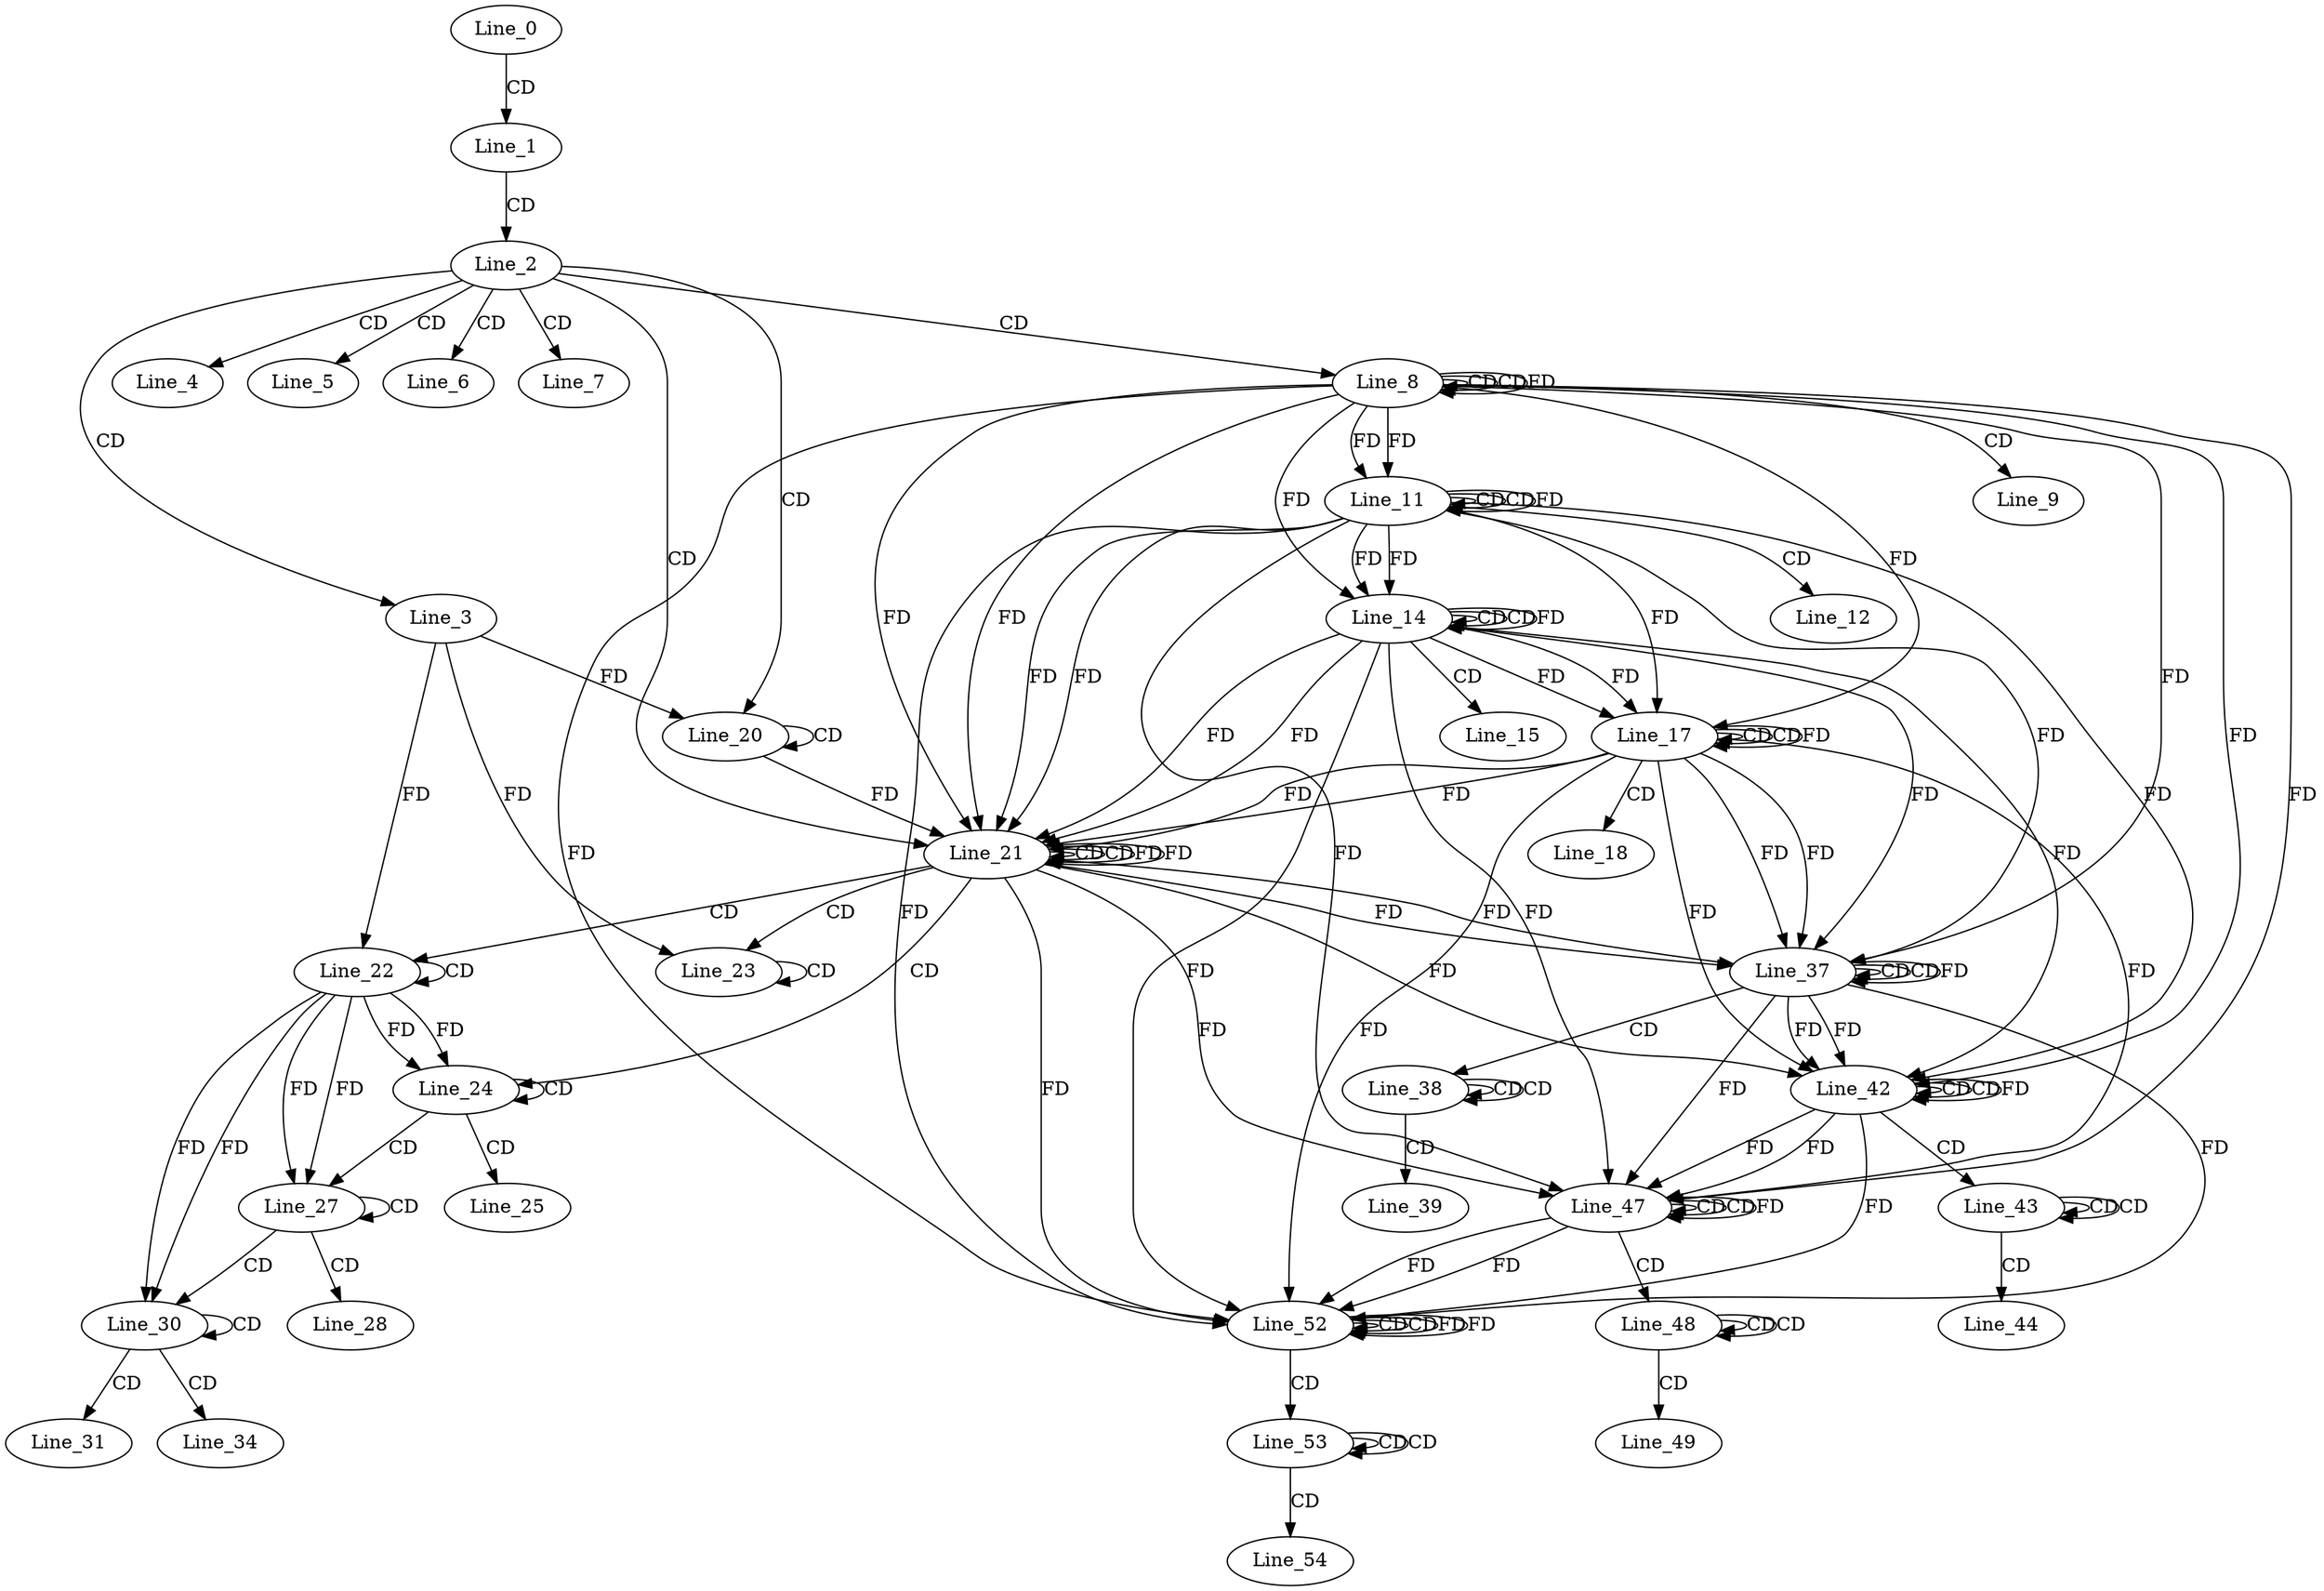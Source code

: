digraph G {
  Line_0;
  Line_1;
  Line_2;
  Line_3;
  Line_4;
  Line_5;
  Line_6;
  Line_7;
  Line_8;
  Line_8;
  Line_8;
  Line_9;
  Line_11;
  Line_11;
  Line_11;
  Line_12;
  Line_14;
  Line_14;
  Line_14;
  Line_15;
  Line_17;
  Line_17;
  Line_17;
  Line_18;
  Line_20;
  Line_20;
  Line_21;
  Line_21;
  Line_21;
  Line_22;
  Line_22;
  Line_23;
  Line_23;
  Line_24;
  Line_24;
  Line_25;
  Line_27;
  Line_27;
  Line_28;
  Line_30;
  Line_30;
  Line_31;
  Line_34;
  Line_37;
  Line_37;
  Line_37;
  Line_38;
  Line_38;
  Line_38;
  Line_39;
  Line_42;
  Line_42;
  Line_42;
  Line_43;
  Line_43;
  Line_43;
  Line_44;
  Line_47;
  Line_47;
  Line_47;
  Line_48;
  Line_48;
  Line_48;
  Line_49;
  Line_52;
  Line_52;
  Line_52;
  Line_53;
  Line_53;
  Line_53;
  Line_54;
  Line_0 -> Line_1 [ label="CD" ];
  Line_1 -> Line_2 [ label="CD" ];
  Line_2 -> Line_3 [ label="CD" ];
  Line_2 -> Line_4 [ label="CD" ];
  Line_2 -> Line_5 [ label="CD" ];
  Line_2 -> Line_6 [ label="CD" ];
  Line_2 -> Line_7 [ label="CD" ];
  Line_2 -> Line_8 [ label="CD" ];
  Line_8 -> Line_8 [ label="CD" ];
  Line_8 -> Line_8 [ label="CD" ];
  Line_8 -> Line_8 [ label="FD" ];
  Line_8 -> Line_9 [ label="CD" ];
  Line_11 -> Line_11 [ label="CD" ];
  Line_8 -> Line_11 [ label="FD" ];
  Line_11 -> Line_11 [ label="CD" ];
  Line_11 -> Line_11 [ label="FD" ];
  Line_8 -> Line_11 [ label="FD" ];
  Line_11 -> Line_12 [ label="CD" ];
  Line_14 -> Line_14 [ label="CD" ];
  Line_11 -> Line_14 [ label="FD" ];
  Line_14 -> Line_14 [ label="CD" ];
  Line_14 -> Line_14 [ label="FD" ];
  Line_11 -> Line_14 [ label="FD" ];
  Line_8 -> Line_14 [ label="FD" ];
  Line_14 -> Line_15 [ label="CD" ];
  Line_17 -> Line_17 [ label="CD" ];
  Line_14 -> Line_17 [ label="FD" ];
  Line_17 -> Line_17 [ label="CD" ];
  Line_17 -> Line_17 [ label="FD" ];
  Line_14 -> Line_17 [ label="FD" ];
  Line_11 -> Line_17 [ label="FD" ];
  Line_8 -> Line_17 [ label="FD" ];
  Line_17 -> Line_18 [ label="CD" ];
  Line_2 -> Line_20 [ label="CD" ];
  Line_20 -> Line_20 [ label="CD" ];
  Line_3 -> Line_20 [ label="FD" ];
  Line_2 -> Line_21 [ label="CD" ];
  Line_21 -> Line_21 [ label="CD" ];
  Line_17 -> Line_21 [ label="FD" ];
  Line_14 -> Line_21 [ label="FD" ];
  Line_11 -> Line_21 [ label="FD" ];
  Line_8 -> Line_21 [ label="FD" ];
  Line_20 -> Line_21 [ label="FD" ];
  Line_21 -> Line_21 [ label="CD" ];
  Line_21 -> Line_21 [ label="FD" ];
  Line_17 -> Line_21 [ label="FD" ];
  Line_14 -> Line_21 [ label="FD" ];
  Line_11 -> Line_21 [ label="FD" ];
  Line_8 -> Line_21 [ label="FD" ];
  Line_21 -> Line_22 [ label="CD" ];
  Line_22 -> Line_22 [ label="CD" ];
  Line_3 -> Line_22 [ label="FD" ];
  Line_21 -> Line_23 [ label="CD" ];
  Line_23 -> Line_23 [ label="CD" ];
  Line_3 -> Line_23 [ label="FD" ];
  Line_21 -> Line_24 [ label="CD" ];
  Line_22 -> Line_24 [ label="FD" ];
  Line_24 -> Line_24 [ label="CD" ];
  Line_22 -> Line_24 [ label="FD" ];
  Line_24 -> Line_25 [ label="CD" ];
  Line_24 -> Line_27 [ label="CD" ];
  Line_22 -> Line_27 [ label="FD" ];
  Line_27 -> Line_27 [ label="CD" ];
  Line_22 -> Line_27 [ label="FD" ];
  Line_27 -> Line_28 [ label="CD" ];
  Line_27 -> Line_30 [ label="CD" ];
  Line_22 -> Line_30 [ label="FD" ];
  Line_30 -> Line_30 [ label="CD" ];
  Line_22 -> Line_30 [ label="FD" ];
  Line_30 -> Line_31 [ label="CD" ];
  Line_30 -> Line_34 [ label="CD" ];
  Line_37 -> Line_37 [ label="CD" ];
  Line_21 -> Line_37 [ label="FD" ];
  Line_17 -> Line_37 [ label="FD" ];
  Line_37 -> Line_37 [ label="CD" ];
  Line_37 -> Line_37 [ label="FD" ];
  Line_21 -> Line_37 [ label="FD" ];
  Line_17 -> Line_37 [ label="FD" ];
  Line_14 -> Line_37 [ label="FD" ];
  Line_11 -> Line_37 [ label="FD" ];
  Line_8 -> Line_37 [ label="FD" ];
  Line_37 -> Line_38 [ label="CD" ];
  Line_38 -> Line_38 [ label="CD" ];
  Line_38 -> Line_38 [ label="CD" ];
  Line_38 -> Line_39 [ label="CD" ];
  Line_42 -> Line_42 [ label="CD" ];
  Line_37 -> Line_42 [ label="FD" ];
  Line_42 -> Line_42 [ label="CD" ];
  Line_42 -> Line_42 [ label="FD" ];
  Line_37 -> Line_42 [ label="FD" ];
  Line_21 -> Line_42 [ label="FD" ];
  Line_17 -> Line_42 [ label="FD" ];
  Line_14 -> Line_42 [ label="FD" ];
  Line_11 -> Line_42 [ label="FD" ];
  Line_8 -> Line_42 [ label="FD" ];
  Line_42 -> Line_43 [ label="CD" ];
  Line_43 -> Line_43 [ label="CD" ];
  Line_43 -> Line_43 [ label="CD" ];
  Line_43 -> Line_44 [ label="CD" ];
  Line_47 -> Line_47 [ label="CD" ];
  Line_42 -> Line_47 [ label="FD" ];
  Line_47 -> Line_47 [ label="CD" ];
  Line_47 -> Line_47 [ label="FD" ];
  Line_42 -> Line_47 [ label="FD" ];
  Line_37 -> Line_47 [ label="FD" ];
  Line_21 -> Line_47 [ label="FD" ];
  Line_17 -> Line_47 [ label="FD" ];
  Line_14 -> Line_47 [ label="FD" ];
  Line_11 -> Line_47 [ label="FD" ];
  Line_8 -> Line_47 [ label="FD" ];
  Line_47 -> Line_48 [ label="CD" ];
  Line_48 -> Line_48 [ label="CD" ];
  Line_48 -> Line_48 [ label="CD" ];
  Line_48 -> Line_49 [ label="CD" ];
  Line_52 -> Line_52 [ label="CD" ];
  Line_47 -> Line_52 [ label="FD" ];
  Line_52 -> Line_52 [ label="CD" ];
  Line_52 -> Line_52 [ label="FD" ];
  Line_47 -> Line_52 [ label="FD" ];
  Line_42 -> Line_52 [ label="FD" ];
  Line_37 -> Line_52 [ label="FD" ];
  Line_21 -> Line_52 [ label="FD" ];
  Line_17 -> Line_52 [ label="FD" ];
  Line_14 -> Line_52 [ label="FD" ];
  Line_11 -> Line_52 [ label="FD" ];
  Line_8 -> Line_52 [ label="FD" ];
  Line_52 -> Line_53 [ label="CD" ];
  Line_53 -> Line_53 [ label="CD" ];
  Line_53 -> Line_53 [ label="CD" ];
  Line_53 -> Line_54 [ label="CD" ];
  Line_21 -> Line_21 [ label="FD" ];
  Line_52 -> Line_52 [ label="FD" ];
}
